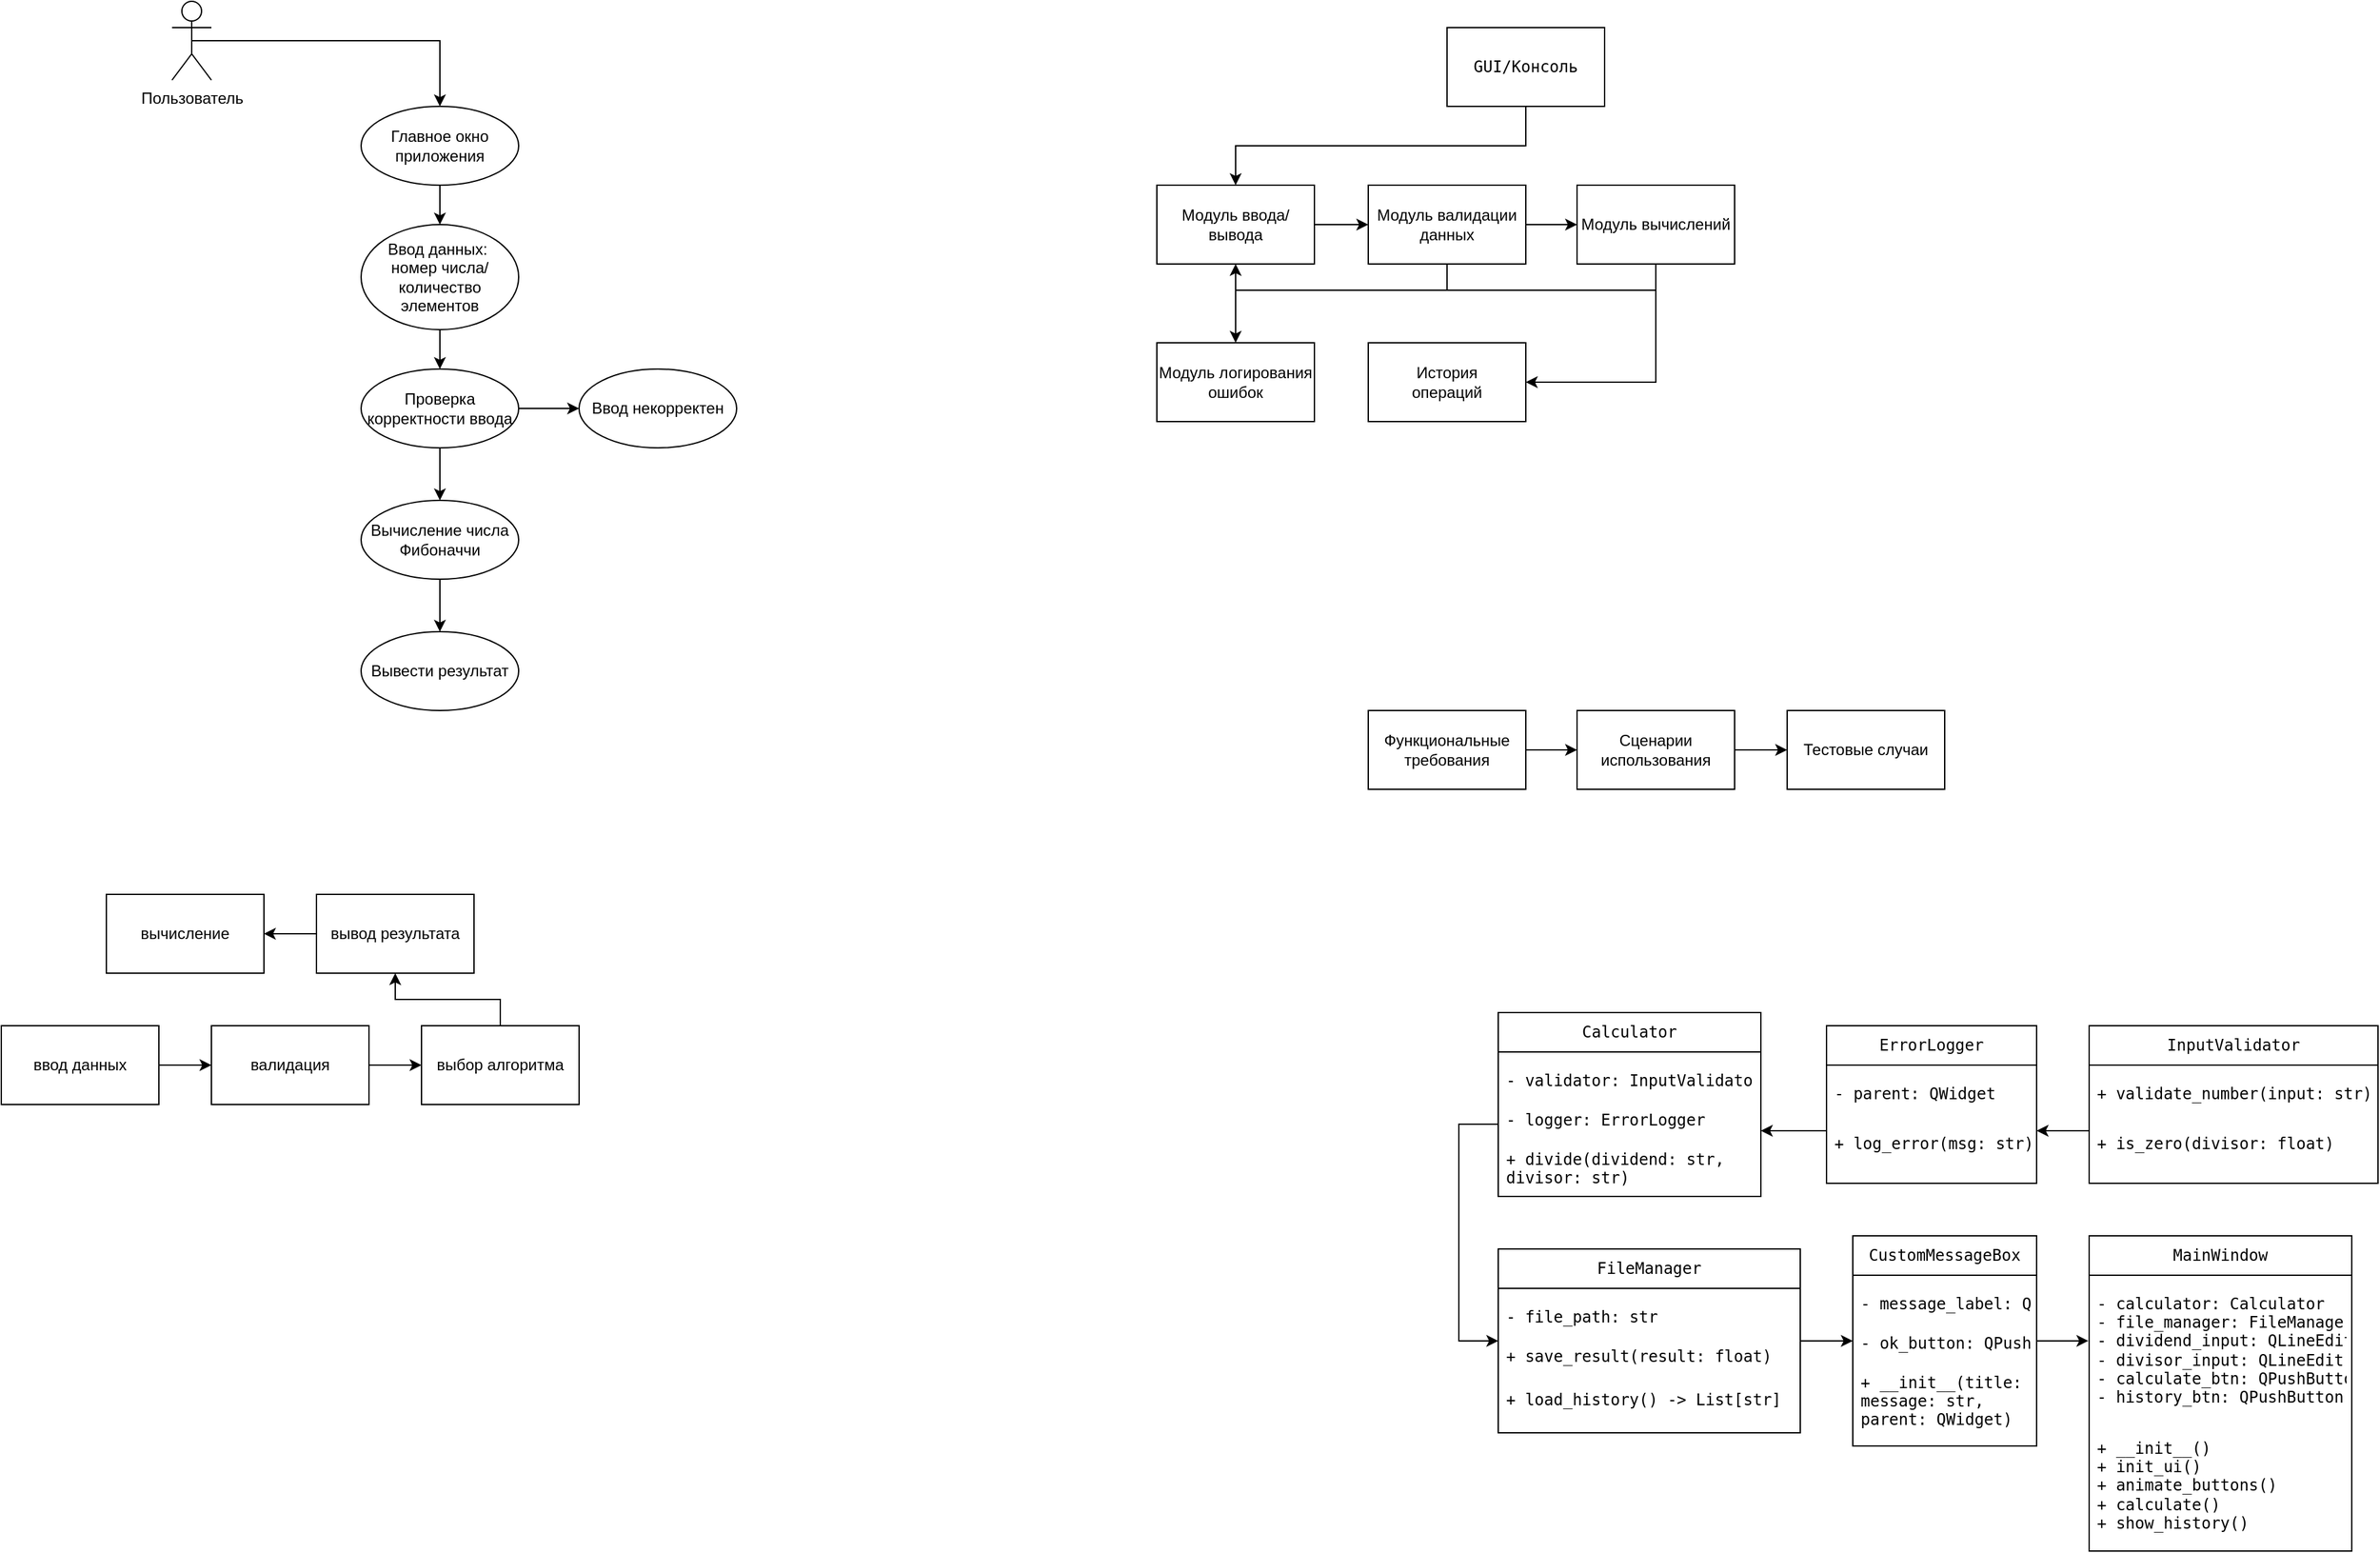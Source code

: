 <mxfile version="26.1.0">
  <diagram name="Страница — 1" id="DPBrOiN5cVtSVnnrJ4ga">
    <mxGraphModel dx="2390" dy="1307" grid="1" gridSize="10" guides="1" tooltips="1" connect="1" arrows="1" fold="1" page="1" pageScale="1" pageWidth="827" pageHeight="1169" math="0" shadow="0">
      <root>
        <mxCell id="0" />
        <mxCell id="1" parent="0" />
        <mxCell id="pGs-q-2t5HUWIXp_oJX2-13" style="edgeStyle=orthogonalEdgeStyle;rounded=0;orthogonalLoop=1;jettySize=auto;html=1;" parent="1" source="pGs-q-2t5HUWIXp_oJX2-1" target="pGs-q-2t5HUWIXp_oJX2-2" edge="1">
          <mxGeometry relative="1" as="geometry" />
        </mxCell>
        <mxCell id="pGs-q-2t5HUWIXp_oJX2-1" value="Главное окно приложения" style="ellipse;whiteSpace=wrap;html=1;" parent="1" vertex="1">
          <mxGeometry x="354" y="260" width="120" height="60" as="geometry" />
        </mxCell>
        <mxCell id="pGs-q-2t5HUWIXp_oJX2-14" style="edgeStyle=orthogonalEdgeStyle;rounded=0;orthogonalLoop=1;jettySize=auto;html=1;" parent="1" source="pGs-q-2t5HUWIXp_oJX2-2" target="pGs-q-2t5HUWIXp_oJX2-4" edge="1">
          <mxGeometry relative="1" as="geometry" />
        </mxCell>
        <mxCell id="pGs-q-2t5HUWIXp_oJX2-2" value="Ввод данных:&amp;nbsp;&lt;div&gt;номер числа/количество элементов&lt;/div&gt;" style="ellipse;whiteSpace=wrap;html=1;" parent="1" vertex="1">
          <mxGeometry x="354" y="350" width="120" height="80" as="geometry" />
        </mxCell>
        <mxCell id="pGs-q-2t5HUWIXp_oJX2-15" style="edgeStyle=orthogonalEdgeStyle;rounded=0;orthogonalLoop=1;jettySize=auto;html=1;" parent="1" source="pGs-q-2t5HUWIXp_oJX2-4" target="pGs-q-2t5HUWIXp_oJX2-5" edge="1">
          <mxGeometry relative="1" as="geometry" />
        </mxCell>
        <mxCell id="pGs-q-2t5HUWIXp_oJX2-18" style="edgeStyle=orthogonalEdgeStyle;rounded=0;orthogonalLoop=1;jettySize=auto;html=1;" parent="1" source="pGs-q-2t5HUWIXp_oJX2-4" target="pGs-q-2t5HUWIXp_oJX2-7" edge="1">
          <mxGeometry relative="1" as="geometry" />
        </mxCell>
        <mxCell id="pGs-q-2t5HUWIXp_oJX2-4" value="Проверка корректности ввода" style="ellipse;whiteSpace=wrap;html=1;" parent="1" vertex="1">
          <mxGeometry x="354" y="460" width="120" height="60" as="geometry" />
        </mxCell>
        <mxCell id="pGs-q-2t5HUWIXp_oJX2-16" style="edgeStyle=orthogonalEdgeStyle;rounded=0;orthogonalLoop=1;jettySize=auto;html=1;" parent="1" source="pGs-q-2t5HUWIXp_oJX2-5" target="pGs-q-2t5HUWIXp_oJX2-6" edge="1">
          <mxGeometry relative="1" as="geometry" />
        </mxCell>
        <mxCell id="pGs-q-2t5HUWIXp_oJX2-5" value="Вычисление числа Фибоначчи" style="ellipse;whiteSpace=wrap;html=1;" parent="1" vertex="1">
          <mxGeometry x="354" y="560" width="120" height="60" as="geometry" />
        </mxCell>
        <mxCell id="pGs-q-2t5HUWIXp_oJX2-6" value="Вывести результат" style="ellipse;whiteSpace=wrap;html=1;" parent="1" vertex="1">
          <mxGeometry x="354" y="660" width="120" height="60" as="geometry" />
        </mxCell>
        <mxCell id="pGs-q-2t5HUWIXp_oJX2-7" value="Ввод некорректен" style="ellipse;whiteSpace=wrap;html=1;" parent="1" vertex="1">
          <mxGeometry x="520" y="460" width="120" height="60" as="geometry" />
        </mxCell>
        <mxCell id="pGs-q-2t5HUWIXp_oJX2-9" value="Пользователь" style="shape=umlActor;verticalLabelPosition=bottom;verticalAlign=top;html=1;outlineConnect=0;" parent="1" vertex="1">
          <mxGeometry x="210" y="180" width="30" height="60" as="geometry" />
        </mxCell>
        <mxCell id="pGs-q-2t5HUWIXp_oJX2-12" style="edgeStyle=orthogonalEdgeStyle;rounded=0;orthogonalLoop=1;jettySize=auto;html=1;exitX=0.5;exitY=0.5;exitDx=0;exitDy=0;exitPerimeter=0;entryX=0.5;entryY=0;entryDx=0;entryDy=0;" parent="1" source="pGs-q-2t5HUWIXp_oJX2-9" target="pGs-q-2t5HUWIXp_oJX2-1" edge="1">
          <mxGeometry relative="1" as="geometry" />
        </mxCell>
        <mxCell id="pGs-q-2t5HUWIXp_oJX2-30" style="edgeStyle=orthogonalEdgeStyle;rounded=0;orthogonalLoop=1;jettySize=auto;html=1;" parent="1" source="pGs-q-2t5HUWIXp_oJX2-19" target="pGs-q-2t5HUWIXp_oJX2-20" edge="1">
          <mxGeometry relative="1" as="geometry">
            <Array as="points">
              <mxPoint x="1241" y="290" />
              <mxPoint x="1020" y="290" />
            </Array>
          </mxGeometry>
        </mxCell>
        <mxCell id="pGs-q-2t5HUWIXp_oJX2-19" value="&lt;pre&gt;GUI/Консоль&lt;/pre&gt;" style="rounded=0;whiteSpace=wrap;html=1;" parent="1" vertex="1">
          <mxGeometry x="1181" y="200" width="120" height="60" as="geometry" />
        </mxCell>
        <mxCell id="nWaCTvEbcW3tCpF11iVO-11" style="edgeStyle=orthogonalEdgeStyle;rounded=0;orthogonalLoop=1;jettySize=auto;html=1;" edge="1" parent="1" source="pGs-q-2t5HUWIXp_oJX2-20" target="pGs-q-2t5HUWIXp_oJX2-21">
          <mxGeometry relative="1" as="geometry" />
        </mxCell>
        <mxCell id="pGs-q-2t5HUWIXp_oJX2-20" value="Модуль ввода/вывода" style="rounded=0;whiteSpace=wrap;html=1;" parent="1" vertex="1">
          <mxGeometry x="960" y="320" width="120" height="60" as="geometry" />
        </mxCell>
        <mxCell id="nWaCTvEbcW3tCpF11iVO-12" style="edgeStyle=orthogonalEdgeStyle;rounded=0;orthogonalLoop=1;jettySize=auto;html=1;" edge="1" parent="1" source="pGs-q-2t5HUWIXp_oJX2-21" target="pGs-q-2t5HUWIXp_oJX2-22">
          <mxGeometry relative="1" as="geometry" />
        </mxCell>
        <mxCell id="nWaCTvEbcW3tCpF11iVO-14" style="edgeStyle=orthogonalEdgeStyle;rounded=0;orthogonalLoop=1;jettySize=auto;html=1;entryX=0.5;entryY=0;entryDx=0;entryDy=0;" edge="1" parent="1" source="pGs-q-2t5HUWIXp_oJX2-21" target="pGs-q-2t5HUWIXp_oJX2-24">
          <mxGeometry relative="1" as="geometry">
            <Array as="points">
              <mxPoint x="1181" y="400" />
              <mxPoint x="1020" y="400" />
            </Array>
          </mxGeometry>
        </mxCell>
        <mxCell id="pGs-q-2t5HUWIXp_oJX2-21" value="Модуль валидации данных" style="rounded=0;whiteSpace=wrap;html=1;" parent="1" vertex="1">
          <mxGeometry x="1121" y="320" width="120" height="60" as="geometry" />
        </mxCell>
        <mxCell id="nWaCTvEbcW3tCpF11iVO-13" style="edgeStyle=orthogonalEdgeStyle;rounded=0;orthogonalLoop=1;jettySize=auto;html=1;entryX=0.5;entryY=1;entryDx=0;entryDy=0;" edge="1" parent="1" source="pGs-q-2t5HUWIXp_oJX2-22" target="pGs-q-2t5HUWIXp_oJX2-20">
          <mxGeometry relative="1" as="geometry">
            <Array as="points">
              <mxPoint x="1340" y="400" />
              <mxPoint x="1020" y="400" />
            </Array>
          </mxGeometry>
        </mxCell>
        <mxCell id="nWaCTvEbcW3tCpF11iVO-16" style="edgeStyle=orthogonalEdgeStyle;rounded=0;orthogonalLoop=1;jettySize=auto;html=1;entryX=1;entryY=0.5;entryDx=0;entryDy=0;" edge="1" parent="1" source="pGs-q-2t5HUWIXp_oJX2-22" target="pGs-q-2t5HUWIXp_oJX2-23">
          <mxGeometry relative="1" as="geometry">
            <Array as="points">
              <mxPoint x="1340" y="470" />
            </Array>
          </mxGeometry>
        </mxCell>
        <mxCell id="pGs-q-2t5HUWIXp_oJX2-22" value="Модуль вычислений" style="rounded=0;whiteSpace=wrap;html=1;" parent="1" vertex="1">
          <mxGeometry x="1280" y="320" width="120" height="60" as="geometry" />
        </mxCell>
        <mxCell id="pGs-q-2t5HUWIXp_oJX2-23" value="&lt;div&gt;История&lt;/div&gt;&lt;div&gt;операций&lt;/div&gt;" style="rounded=0;whiteSpace=wrap;html=1;" parent="1" vertex="1">
          <mxGeometry x="1121" y="440" width="120" height="60" as="geometry" />
        </mxCell>
        <mxCell id="pGs-q-2t5HUWIXp_oJX2-24" value="Модуль логирования ошибок" style="rounded=0;whiteSpace=wrap;html=1;" parent="1" vertex="1">
          <mxGeometry x="960" y="440" width="120" height="60" as="geometry" />
        </mxCell>
        <mxCell id="pGs-q-2t5HUWIXp_oJX2-38" style="edgeStyle=orthogonalEdgeStyle;rounded=0;orthogonalLoop=1;jettySize=auto;html=1;" parent="1" source="pGs-q-2t5HUWIXp_oJX2-33" target="pGs-q-2t5HUWIXp_oJX2-34" edge="1">
          <mxGeometry relative="1" as="geometry" />
        </mxCell>
        <mxCell id="pGs-q-2t5HUWIXp_oJX2-33" value="&lt;div&gt;Функциональные&lt;/div&gt;&lt;div&gt;требования&lt;/div&gt;" style="rounded=0;whiteSpace=wrap;html=1;" parent="1" vertex="1">
          <mxGeometry x="1121" y="720" width="120" height="60" as="geometry" />
        </mxCell>
        <mxCell id="pGs-q-2t5HUWIXp_oJX2-39" style="edgeStyle=orthogonalEdgeStyle;rounded=0;orthogonalLoop=1;jettySize=auto;html=1;" parent="1" source="pGs-q-2t5HUWIXp_oJX2-34" target="pGs-q-2t5HUWIXp_oJX2-35" edge="1">
          <mxGeometry relative="1" as="geometry" />
        </mxCell>
        <mxCell id="pGs-q-2t5HUWIXp_oJX2-34" value="&lt;div&gt;Сценарии&lt;/div&gt;&lt;div&gt;использования&lt;/div&gt;" style="rounded=0;whiteSpace=wrap;html=1;" parent="1" vertex="1">
          <mxGeometry x="1280" y="720" width="120" height="60" as="geometry" />
        </mxCell>
        <mxCell id="pGs-q-2t5HUWIXp_oJX2-35" value="Тестовые случаи" style="rounded=0;whiteSpace=wrap;html=1;" parent="1" vertex="1">
          <mxGeometry x="1440" y="720" width="120" height="60" as="geometry" />
        </mxCell>
        <mxCell id="pGs-q-2t5HUWIXp_oJX2-40" value="&lt;pre&gt;Calculator&lt;/pre&gt;" style="swimlane;fontStyle=0;childLayout=stackLayout;horizontal=1;startSize=30;horizontalStack=0;resizeParent=1;resizeParentMax=0;resizeLast=0;collapsible=1;marginBottom=0;whiteSpace=wrap;html=1;" parent="1" vertex="1">
          <mxGeometry x="1220" y="950" width="200" height="140" as="geometry" />
        </mxCell>
        <mxCell id="pGs-q-2t5HUWIXp_oJX2-41" value="&lt;pre&gt;- validator: InputValidator&lt;/pre&gt;" style="text;strokeColor=none;fillColor=none;align=left;verticalAlign=middle;spacingLeft=4;spacingRight=4;overflow=hidden;points=[[0,0.5],[1,0.5]];portConstraint=eastwest;rotatable=0;whiteSpace=wrap;html=1;" parent="pGs-q-2t5HUWIXp_oJX2-40" vertex="1">
          <mxGeometry y="30" width="200" height="30" as="geometry" />
        </mxCell>
        <mxCell id="pGs-q-2t5HUWIXp_oJX2-42" value="&lt;pre&gt;- logger: ErrorLogger&lt;/pre&gt;" style="text;strokeColor=none;fillColor=none;align=left;verticalAlign=middle;spacingLeft=4;spacingRight=4;overflow=hidden;points=[[0,0.5],[1,0.5]];portConstraint=eastwest;rotatable=0;whiteSpace=wrap;html=1;" parent="pGs-q-2t5HUWIXp_oJX2-40" vertex="1">
          <mxGeometry y="60" width="200" height="30" as="geometry" />
        </mxCell>
        <mxCell id="pGs-q-2t5HUWIXp_oJX2-43" value="&lt;pre&gt;+ divide(dividend: str, &lt;br&gt;divisor: str)&lt;/pre&gt;" style="text;strokeColor=none;fillColor=none;align=left;verticalAlign=middle;spacingLeft=4;spacingRight=4;overflow=hidden;points=[[0,0.5],[1,0.5]];portConstraint=eastwest;rotatable=0;whiteSpace=wrap;html=1;" parent="pGs-q-2t5HUWIXp_oJX2-40" vertex="1">
          <mxGeometry y="90" width="200" height="50" as="geometry" />
        </mxCell>
        <mxCell id="pGs-q-2t5HUWIXp_oJX2-44" value="&lt;pre&gt;InputValidator&lt;/pre&gt;" style="swimlane;fontStyle=0;childLayout=stackLayout;horizontal=1;startSize=30;horizontalStack=0;resizeParent=1;resizeParentMax=0;resizeLast=0;collapsible=1;marginBottom=0;whiteSpace=wrap;html=1;" parent="1" vertex="1">
          <mxGeometry x="1670" y="960" width="220" height="120" as="geometry" />
        </mxCell>
        <mxCell id="pGs-q-2t5HUWIXp_oJX2-45" value="&lt;pre&gt;+ validate_number(input: str)&lt;/pre&gt;" style="text;strokeColor=none;fillColor=none;align=left;verticalAlign=middle;spacingLeft=4;spacingRight=4;overflow=hidden;points=[[0,0.5],[1,0.5]];portConstraint=eastwest;rotatable=0;whiteSpace=wrap;html=1;" parent="pGs-q-2t5HUWIXp_oJX2-44" vertex="1">
          <mxGeometry y="30" width="220" height="30" as="geometry" />
        </mxCell>
        <mxCell id="pGs-q-2t5HUWIXp_oJX2-46" value="&lt;pre&gt;+ is_zero(divisor: float)&lt;/pre&gt;" style="text;strokeColor=none;fillColor=none;align=left;verticalAlign=middle;spacingLeft=4;spacingRight=4;overflow=hidden;points=[[0,0.5],[1,0.5]];portConstraint=eastwest;rotatable=0;whiteSpace=wrap;html=1;" parent="pGs-q-2t5HUWIXp_oJX2-44" vertex="1">
          <mxGeometry y="60" width="220" height="60" as="geometry" />
        </mxCell>
        <mxCell id="pGs-q-2t5HUWIXp_oJX2-48" value="&lt;pre&gt;ErrorLogger&lt;/pre&gt;" style="swimlane;fontStyle=0;childLayout=stackLayout;horizontal=1;startSize=30;horizontalStack=0;resizeParent=1;resizeParentMax=0;resizeLast=0;collapsible=1;marginBottom=0;whiteSpace=wrap;html=1;" parent="1" vertex="1">
          <mxGeometry x="1470" y="960" width="160" height="120" as="geometry" />
        </mxCell>
        <mxCell id="pGs-q-2t5HUWIXp_oJX2-49" value="&lt;pre&gt;- parent: QWidget&lt;/pre&gt;" style="text;strokeColor=none;fillColor=none;align=left;verticalAlign=middle;spacingLeft=4;spacingRight=4;overflow=hidden;points=[[0,0.5],[1,0.5]];portConstraint=eastwest;rotatable=0;whiteSpace=wrap;html=1;" parent="pGs-q-2t5HUWIXp_oJX2-48" vertex="1">
          <mxGeometry y="30" width="160" height="30" as="geometry" />
        </mxCell>
        <mxCell id="pGs-q-2t5HUWIXp_oJX2-50" value="&lt;pre&gt;+ log_error(msg: str)&lt;/pre&gt;" style="text;strokeColor=none;fillColor=none;align=left;verticalAlign=middle;spacingLeft=4;spacingRight=4;overflow=hidden;points=[[0,0.5],[1,0.5]];portConstraint=eastwest;rotatable=0;whiteSpace=wrap;html=1;" parent="pGs-q-2t5HUWIXp_oJX2-48" vertex="1">
          <mxGeometry y="60" width="160" height="60" as="geometry" />
        </mxCell>
        <mxCell id="pGs-q-2t5HUWIXp_oJX2-55" value="&lt;pre&gt;FileManager&lt;/pre&gt;" style="swimlane;fontStyle=0;childLayout=stackLayout;horizontal=1;startSize=30;horizontalStack=0;resizeParent=1;resizeParentMax=0;resizeLast=0;collapsible=1;marginBottom=0;whiteSpace=wrap;html=1;" parent="1" vertex="1">
          <mxGeometry x="1220" y="1130" width="230" height="140" as="geometry" />
        </mxCell>
        <mxCell id="pGs-q-2t5HUWIXp_oJX2-56" value="&lt;pre&gt;- file_path: str&lt;/pre&gt;" style="text;strokeColor=none;fillColor=none;align=left;verticalAlign=middle;spacingLeft=4;spacingRight=4;overflow=hidden;points=[[0,0.5],[1,0.5]];portConstraint=eastwest;rotatable=0;whiteSpace=wrap;html=1;" parent="pGs-q-2t5HUWIXp_oJX2-55" vertex="1">
          <mxGeometry y="30" width="230" height="30" as="geometry" />
        </mxCell>
        <mxCell id="pGs-q-2t5HUWIXp_oJX2-57" value="&lt;pre&gt;+ save_result(result: float)&lt;/pre&gt;" style="text;strokeColor=none;fillColor=none;align=left;verticalAlign=middle;spacingLeft=4;spacingRight=4;overflow=hidden;points=[[0,0.5],[1,0.5]];portConstraint=eastwest;rotatable=0;whiteSpace=wrap;html=1;" parent="pGs-q-2t5HUWIXp_oJX2-55" vertex="1">
          <mxGeometry y="60" width="230" height="30" as="geometry" />
        </mxCell>
        <mxCell id="pGs-q-2t5HUWIXp_oJX2-58" value="&lt;pre&gt;+ load_history() -&amp;gt; List[str]&lt;/pre&gt;" style="text;strokeColor=none;fillColor=none;align=left;verticalAlign=middle;spacingLeft=4;spacingRight=4;overflow=hidden;points=[[0,0.5],[1,0.5]];portConstraint=eastwest;rotatable=0;whiteSpace=wrap;html=1;" parent="pGs-q-2t5HUWIXp_oJX2-55" vertex="1">
          <mxGeometry y="90" width="230" height="50" as="geometry" />
        </mxCell>
        <mxCell id="pGs-q-2t5HUWIXp_oJX2-59" value="&lt;pre&gt;CustomMessageBox&lt;/pre&gt;" style="swimlane;fontStyle=0;childLayout=stackLayout;horizontal=1;startSize=30;horizontalStack=0;resizeParent=1;resizeParentMax=0;resizeLast=0;collapsible=1;marginBottom=0;whiteSpace=wrap;html=1;" parent="1" vertex="1">
          <mxGeometry x="1490" y="1120" width="140" height="160" as="geometry" />
        </mxCell>
        <mxCell id="pGs-q-2t5HUWIXp_oJX2-60" value="&lt;pre&gt;- message_label: QLabel&lt;/pre&gt;" style="text;strokeColor=none;fillColor=none;align=left;verticalAlign=middle;spacingLeft=4;spacingRight=4;overflow=hidden;points=[[0,0.5],[1,0.5]];portConstraint=eastwest;rotatable=0;whiteSpace=wrap;html=1;" parent="pGs-q-2t5HUWIXp_oJX2-59" vertex="1">
          <mxGeometry y="30" width="140" height="30" as="geometry" />
        </mxCell>
        <mxCell id="pGs-q-2t5HUWIXp_oJX2-61" value="&lt;pre&gt;- ok_button: QPushButton&lt;/pre&gt;" style="text;strokeColor=none;fillColor=none;align=left;verticalAlign=middle;spacingLeft=4;spacingRight=4;overflow=hidden;points=[[0,0.5],[1,0.5]];portConstraint=eastwest;rotatable=0;whiteSpace=wrap;html=1;" parent="pGs-q-2t5HUWIXp_oJX2-59" vertex="1">
          <mxGeometry y="60" width="140" height="30" as="geometry" />
        </mxCell>
        <mxCell id="pGs-q-2t5HUWIXp_oJX2-62" value="&lt;pre&gt;+ __init__(title: str,&lt;br&gt;message: str,&lt;br&gt;parent: QWidget)&lt;/pre&gt;" style="text;strokeColor=none;fillColor=none;align=left;verticalAlign=middle;spacingLeft=4;spacingRight=4;overflow=hidden;points=[[0,0.5],[1,0.5]];portConstraint=eastwest;rotatable=0;whiteSpace=wrap;html=1;" parent="pGs-q-2t5HUWIXp_oJX2-59" vertex="1">
          <mxGeometry y="90" width="140" height="70" as="geometry" />
        </mxCell>
        <mxCell id="pGs-q-2t5HUWIXp_oJX2-64" style="edgeStyle=orthogonalEdgeStyle;rounded=0;orthogonalLoop=1;jettySize=auto;html=1;" parent="1" source="pGs-q-2t5HUWIXp_oJX2-46" target="pGs-q-2t5HUWIXp_oJX2-50" edge="1">
          <mxGeometry relative="1" as="geometry">
            <Array as="points">
              <mxPoint x="1650" y="1040" />
              <mxPoint x="1650" y="1040" />
            </Array>
          </mxGeometry>
        </mxCell>
        <mxCell id="pGs-q-2t5HUWIXp_oJX2-65" style="edgeStyle=orthogonalEdgeStyle;rounded=0;orthogonalLoop=1;jettySize=auto;html=1;" parent="1" source="pGs-q-2t5HUWIXp_oJX2-50" target="pGs-q-2t5HUWIXp_oJX2-42" edge="1">
          <mxGeometry relative="1" as="geometry">
            <Array as="points">
              <mxPoint x="1400" y="1040" />
              <mxPoint x="1400" y="1040" />
            </Array>
          </mxGeometry>
        </mxCell>
        <mxCell id="pGs-q-2t5HUWIXp_oJX2-66" style="edgeStyle=orthogonalEdgeStyle;rounded=0;orthogonalLoop=1;jettySize=auto;html=1;exitX=0;exitY=0.5;exitDx=0;exitDy=0;" parent="1" source="pGs-q-2t5HUWIXp_oJX2-42" target="pGs-q-2t5HUWIXp_oJX2-57" edge="1">
          <mxGeometry relative="1" as="geometry">
            <Array as="points">
              <mxPoint x="1220" y="1035" />
              <mxPoint x="1190" y="1035" />
              <mxPoint x="1190" y="1200" />
            </Array>
          </mxGeometry>
        </mxCell>
        <mxCell id="pGs-q-2t5HUWIXp_oJX2-67" style="edgeStyle=orthogonalEdgeStyle;rounded=0;orthogonalLoop=1;jettySize=auto;html=1;" parent="1" source="pGs-q-2t5HUWIXp_oJX2-57" target="pGs-q-2t5HUWIXp_oJX2-61" edge="1">
          <mxGeometry relative="1" as="geometry">
            <Array as="points">
              <mxPoint x="1480" y="1200" />
              <mxPoint x="1480" y="1200" />
            </Array>
          </mxGeometry>
        </mxCell>
        <mxCell id="pGs-q-2t5HUWIXp_oJX2-69" value="&lt;pre&gt;MainWindow&lt;/pre&gt;" style="swimlane;fontStyle=0;childLayout=stackLayout;horizontal=1;startSize=30;horizontalStack=0;resizeParent=1;resizeParentMax=0;resizeLast=0;collapsible=1;marginBottom=0;whiteSpace=wrap;html=1;" parent="1" vertex="1">
          <mxGeometry x="1670" y="1120" width="200" height="240" as="geometry" />
        </mxCell>
        <mxCell id="pGs-q-2t5HUWIXp_oJX2-70" value="&lt;pre&gt;- calculator: Calculator&lt;br&gt;- file_manager: FileManager&lt;br&gt;- dividend_input: QLineEdit&lt;br&gt;- divisor_input: QLineEdit&lt;br&gt;- calculate_btn: QPushButton&lt;br&gt;- history_btn: QPushButton&lt;/pre&gt;" style="text;strokeColor=none;fillColor=none;align=left;verticalAlign=middle;spacingLeft=4;spacingRight=4;overflow=hidden;points=[[0,0.5],[1,0.5]];portConstraint=eastwest;rotatable=0;whiteSpace=wrap;html=1;" parent="pGs-q-2t5HUWIXp_oJX2-69" vertex="1">
          <mxGeometry y="30" width="200" height="110" as="geometry" />
        </mxCell>
        <mxCell id="pGs-q-2t5HUWIXp_oJX2-71" value="&lt;pre&gt;+ __init__()&lt;br&gt;+ init_ui()&lt;br&gt;+ animate_buttons()&lt;br&gt;+ calculate()&lt;br&gt;+ show_history()&lt;/pre&gt;" style="text;strokeColor=none;fillColor=none;align=left;verticalAlign=middle;spacingLeft=4;spacingRight=4;overflow=hidden;points=[[0,0.5],[1,0.5]];portConstraint=eastwest;rotatable=0;whiteSpace=wrap;html=1;" parent="pGs-q-2t5HUWIXp_oJX2-69" vertex="1">
          <mxGeometry y="140" width="200" height="100" as="geometry" />
        </mxCell>
        <mxCell id="pGs-q-2t5HUWIXp_oJX2-74" style="edgeStyle=orthogonalEdgeStyle;rounded=0;orthogonalLoop=1;jettySize=auto;html=1;entryX=-0.003;entryY=0.454;entryDx=0;entryDy=0;entryPerimeter=0;" parent="1" source="pGs-q-2t5HUWIXp_oJX2-61" target="pGs-q-2t5HUWIXp_oJX2-70" edge="1">
          <mxGeometry relative="1" as="geometry">
            <mxPoint x="1670" y="1195" as="targetPoint" />
            <Array as="points">
              <mxPoint x="1640" y="1200" />
              <mxPoint x="1640" y="1200" />
            </Array>
          </mxGeometry>
        </mxCell>
        <mxCell id="nWaCTvEbcW3tCpF11iVO-6" style="edgeStyle=orthogonalEdgeStyle;rounded=0;orthogonalLoop=1;jettySize=auto;html=1;" edge="1" parent="1" source="nWaCTvEbcW3tCpF11iVO-1" target="nWaCTvEbcW3tCpF11iVO-2">
          <mxGeometry relative="1" as="geometry" />
        </mxCell>
        <mxCell id="nWaCTvEbcW3tCpF11iVO-1" value="ввод данных" style="rounded=0;whiteSpace=wrap;html=1;" vertex="1" parent="1">
          <mxGeometry x="80" y="960" width="120" height="60" as="geometry" />
        </mxCell>
        <mxCell id="nWaCTvEbcW3tCpF11iVO-7" style="edgeStyle=orthogonalEdgeStyle;rounded=0;orthogonalLoop=1;jettySize=auto;html=1;" edge="1" parent="1" source="nWaCTvEbcW3tCpF11iVO-2" target="nWaCTvEbcW3tCpF11iVO-3">
          <mxGeometry relative="1" as="geometry" />
        </mxCell>
        <mxCell id="nWaCTvEbcW3tCpF11iVO-2" value="валидация" style="rounded=0;whiteSpace=wrap;html=1;" vertex="1" parent="1">
          <mxGeometry x="240" y="960" width="120" height="60" as="geometry" />
        </mxCell>
        <mxCell id="nWaCTvEbcW3tCpF11iVO-8" style="edgeStyle=orthogonalEdgeStyle;rounded=0;orthogonalLoop=1;jettySize=auto;html=1;" edge="1" parent="1" source="nWaCTvEbcW3tCpF11iVO-3" target="nWaCTvEbcW3tCpF11iVO-5">
          <mxGeometry relative="1" as="geometry" />
        </mxCell>
        <mxCell id="nWaCTvEbcW3tCpF11iVO-3" value="выбор алгоритма" style="rounded=0;whiteSpace=wrap;html=1;" vertex="1" parent="1">
          <mxGeometry x="400" y="960" width="120" height="60" as="geometry" />
        </mxCell>
        <mxCell id="nWaCTvEbcW3tCpF11iVO-4" value="вычисление" style="rounded=0;whiteSpace=wrap;html=1;" vertex="1" parent="1">
          <mxGeometry x="160" y="860" width="120" height="60" as="geometry" />
        </mxCell>
        <mxCell id="nWaCTvEbcW3tCpF11iVO-9" style="edgeStyle=orthogonalEdgeStyle;rounded=0;orthogonalLoop=1;jettySize=auto;html=1;" edge="1" parent="1" source="nWaCTvEbcW3tCpF11iVO-5" target="nWaCTvEbcW3tCpF11iVO-4">
          <mxGeometry relative="1" as="geometry" />
        </mxCell>
        <mxCell id="nWaCTvEbcW3tCpF11iVO-5" value="вывод результата" style="rounded=0;whiteSpace=wrap;html=1;" vertex="1" parent="1">
          <mxGeometry x="320" y="860" width="120" height="60" as="geometry" />
        </mxCell>
      </root>
    </mxGraphModel>
  </diagram>
</mxfile>
